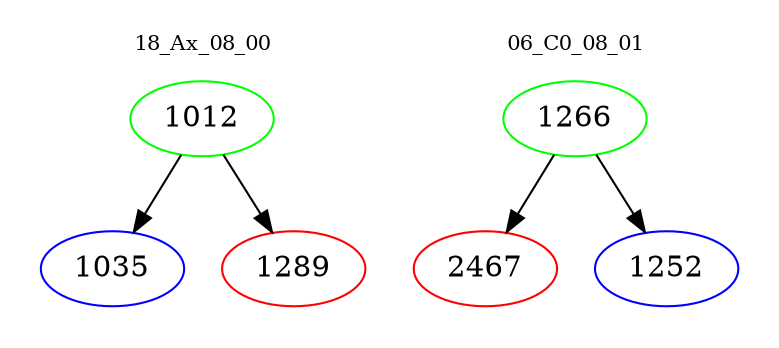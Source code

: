 digraph{
subgraph cluster_0 {
color = white
label = "18_Ax_08_00";
fontsize=10;
T0_1012 [label="1012", color="green"]
T0_1012 -> T0_1035 [color="black"]
T0_1035 [label="1035", color="blue"]
T0_1012 -> T0_1289 [color="black"]
T0_1289 [label="1289", color="red"]
}
subgraph cluster_1 {
color = white
label = "06_C0_08_01";
fontsize=10;
T1_1266 [label="1266", color="green"]
T1_1266 -> T1_2467 [color="black"]
T1_2467 [label="2467", color="red"]
T1_1266 -> T1_1252 [color="black"]
T1_1252 [label="1252", color="blue"]
}
}
